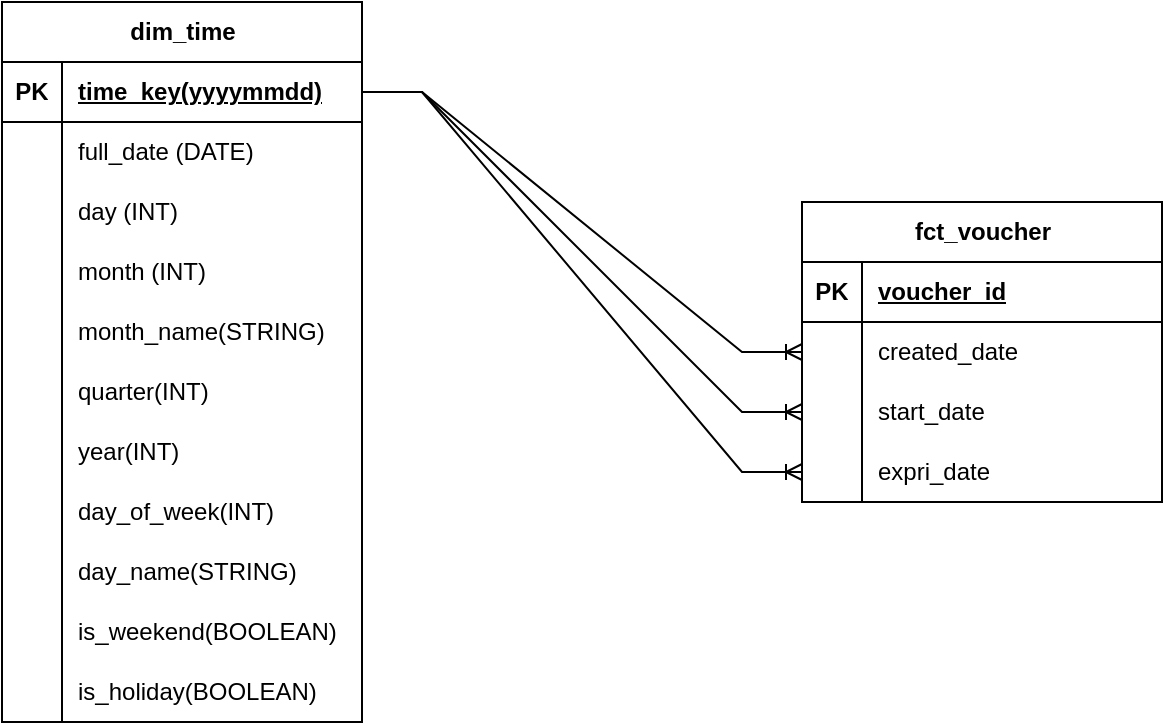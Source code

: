 <mxfile version="26.1.0" pages="2">
  <diagram name="Page-1" id="Cspe1AkHbGi2ShhmWczC">
    <mxGraphModel dx="1164" dy="764" grid="1" gridSize="10" guides="1" tooltips="1" connect="1" arrows="1" fold="1" page="1" pageScale="1" pageWidth="850" pageHeight="1100" math="0" shadow="0">
      <root>
        <mxCell id="0" />
        <mxCell id="1" parent="0" />
        <mxCell id="mG3RWT_7X9QC6i3Jgm54-6" value="dim_time" style="shape=table;startSize=30;container=1;collapsible=1;childLayout=tableLayout;fixedRows=1;rowLines=0;fontStyle=1;align=center;resizeLast=1;html=1;" vertex="1" parent="1">
          <mxGeometry x="150" y="190" width="180" height="360" as="geometry" />
        </mxCell>
        <mxCell id="mG3RWT_7X9QC6i3Jgm54-7" value="" style="shape=tableRow;horizontal=0;startSize=0;swimlaneHead=0;swimlaneBody=0;fillColor=none;collapsible=0;dropTarget=0;points=[[0,0.5],[1,0.5]];portConstraint=eastwest;top=0;left=0;right=0;bottom=1;" vertex="1" parent="mG3RWT_7X9QC6i3Jgm54-6">
          <mxGeometry y="30" width="180" height="30" as="geometry" />
        </mxCell>
        <mxCell id="mG3RWT_7X9QC6i3Jgm54-8" value="PK" style="shape=partialRectangle;connectable=0;fillColor=none;top=0;left=0;bottom=0;right=0;fontStyle=1;overflow=hidden;whiteSpace=wrap;html=1;" vertex="1" parent="mG3RWT_7X9QC6i3Jgm54-7">
          <mxGeometry width="30" height="30" as="geometry">
            <mxRectangle width="30" height="30" as="alternateBounds" />
          </mxGeometry>
        </mxCell>
        <mxCell id="mG3RWT_7X9QC6i3Jgm54-9" value="time_key(yyyymmdd)" style="shape=partialRectangle;connectable=0;fillColor=none;top=0;left=0;bottom=0;right=0;align=left;spacingLeft=6;fontStyle=5;overflow=hidden;whiteSpace=wrap;html=1;" vertex="1" parent="mG3RWT_7X9QC6i3Jgm54-7">
          <mxGeometry x="30" width="150" height="30" as="geometry">
            <mxRectangle width="150" height="30" as="alternateBounds" />
          </mxGeometry>
        </mxCell>
        <mxCell id="mG3RWT_7X9QC6i3Jgm54-10" value="" style="shape=tableRow;horizontal=0;startSize=0;swimlaneHead=0;swimlaneBody=0;fillColor=none;collapsible=0;dropTarget=0;points=[[0,0.5],[1,0.5]];portConstraint=eastwest;top=0;left=0;right=0;bottom=0;" vertex="1" parent="mG3RWT_7X9QC6i3Jgm54-6">
          <mxGeometry y="60" width="180" height="30" as="geometry" />
        </mxCell>
        <mxCell id="mG3RWT_7X9QC6i3Jgm54-11" value="" style="shape=partialRectangle;connectable=0;fillColor=none;top=0;left=0;bottom=0;right=0;editable=1;overflow=hidden;whiteSpace=wrap;html=1;" vertex="1" parent="mG3RWT_7X9QC6i3Jgm54-10">
          <mxGeometry width="30" height="30" as="geometry">
            <mxRectangle width="30" height="30" as="alternateBounds" />
          </mxGeometry>
        </mxCell>
        <mxCell id="mG3RWT_7X9QC6i3Jgm54-12" value="full_date (DATE)" style="shape=partialRectangle;connectable=0;fillColor=none;top=0;left=0;bottom=0;right=0;align=left;spacingLeft=6;overflow=hidden;whiteSpace=wrap;html=1;" vertex="1" parent="mG3RWT_7X9QC6i3Jgm54-10">
          <mxGeometry x="30" width="150" height="30" as="geometry">
            <mxRectangle width="150" height="30" as="alternateBounds" />
          </mxGeometry>
        </mxCell>
        <mxCell id="mG3RWT_7X9QC6i3Jgm54-13" value="" style="shape=tableRow;horizontal=0;startSize=0;swimlaneHead=0;swimlaneBody=0;fillColor=none;collapsible=0;dropTarget=0;points=[[0,0.5],[1,0.5]];portConstraint=eastwest;top=0;left=0;right=0;bottom=0;" vertex="1" parent="mG3RWT_7X9QC6i3Jgm54-6">
          <mxGeometry y="90" width="180" height="30" as="geometry" />
        </mxCell>
        <mxCell id="mG3RWT_7X9QC6i3Jgm54-14" value="" style="shape=partialRectangle;connectable=0;fillColor=none;top=0;left=0;bottom=0;right=0;editable=1;overflow=hidden;whiteSpace=wrap;html=1;" vertex="1" parent="mG3RWT_7X9QC6i3Jgm54-13">
          <mxGeometry width="30" height="30" as="geometry">
            <mxRectangle width="30" height="30" as="alternateBounds" />
          </mxGeometry>
        </mxCell>
        <mxCell id="mG3RWT_7X9QC6i3Jgm54-15" value="day (INT)" style="shape=partialRectangle;connectable=0;fillColor=none;top=0;left=0;bottom=0;right=0;align=left;spacingLeft=6;overflow=hidden;whiteSpace=wrap;html=1;" vertex="1" parent="mG3RWT_7X9QC6i3Jgm54-13">
          <mxGeometry x="30" width="150" height="30" as="geometry">
            <mxRectangle width="150" height="30" as="alternateBounds" />
          </mxGeometry>
        </mxCell>
        <mxCell id="mG3RWT_7X9QC6i3Jgm54-16" value="" style="shape=tableRow;horizontal=0;startSize=0;swimlaneHead=0;swimlaneBody=0;fillColor=none;collapsible=0;dropTarget=0;points=[[0,0.5],[1,0.5]];portConstraint=eastwest;top=0;left=0;right=0;bottom=0;" vertex="1" parent="mG3RWT_7X9QC6i3Jgm54-6">
          <mxGeometry y="120" width="180" height="30" as="geometry" />
        </mxCell>
        <mxCell id="mG3RWT_7X9QC6i3Jgm54-17" value="" style="shape=partialRectangle;connectable=0;fillColor=none;top=0;left=0;bottom=0;right=0;editable=1;overflow=hidden;whiteSpace=wrap;html=1;" vertex="1" parent="mG3RWT_7X9QC6i3Jgm54-16">
          <mxGeometry width="30" height="30" as="geometry">
            <mxRectangle width="30" height="30" as="alternateBounds" />
          </mxGeometry>
        </mxCell>
        <mxCell id="mG3RWT_7X9QC6i3Jgm54-18" value="month (INT)" style="shape=partialRectangle;connectable=0;fillColor=none;top=0;left=0;bottom=0;right=0;align=left;spacingLeft=6;overflow=hidden;whiteSpace=wrap;html=1;" vertex="1" parent="mG3RWT_7X9QC6i3Jgm54-16">
          <mxGeometry x="30" width="150" height="30" as="geometry">
            <mxRectangle width="150" height="30" as="alternateBounds" />
          </mxGeometry>
        </mxCell>
        <mxCell id="mG3RWT_7X9QC6i3Jgm54-19" value="" style="shape=tableRow;horizontal=0;startSize=0;swimlaneHead=0;swimlaneBody=0;fillColor=none;collapsible=0;dropTarget=0;points=[[0,0.5],[1,0.5]];portConstraint=eastwest;top=0;left=0;right=0;bottom=0;" vertex="1" parent="mG3RWT_7X9QC6i3Jgm54-6">
          <mxGeometry y="150" width="180" height="30" as="geometry" />
        </mxCell>
        <mxCell id="mG3RWT_7X9QC6i3Jgm54-20" value="" style="shape=partialRectangle;connectable=0;fillColor=none;top=0;left=0;bottom=0;right=0;editable=1;overflow=hidden;whiteSpace=wrap;html=1;" vertex="1" parent="mG3RWT_7X9QC6i3Jgm54-19">
          <mxGeometry width="30" height="30" as="geometry">
            <mxRectangle width="30" height="30" as="alternateBounds" />
          </mxGeometry>
        </mxCell>
        <mxCell id="mG3RWT_7X9QC6i3Jgm54-21" value="month_name(STRING)" style="shape=partialRectangle;connectable=0;fillColor=none;top=0;left=0;bottom=0;right=0;align=left;spacingLeft=6;overflow=hidden;whiteSpace=wrap;html=1;" vertex="1" parent="mG3RWT_7X9QC6i3Jgm54-19">
          <mxGeometry x="30" width="150" height="30" as="geometry">
            <mxRectangle width="150" height="30" as="alternateBounds" />
          </mxGeometry>
        </mxCell>
        <mxCell id="mG3RWT_7X9QC6i3Jgm54-22" value="" style="shape=tableRow;horizontal=0;startSize=0;swimlaneHead=0;swimlaneBody=0;fillColor=none;collapsible=0;dropTarget=0;points=[[0,0.5],[1,0.5]];portConstraint=eastwest;top=0;left=0;right=0;bottom=0;" vertex="1" parent="mG3RWT_7X9QC6i3Jgm54-6">
          <mxGeometry y="180" width="180" height="30" as="geometry" />
        </mxCell>
        <mxCell id="mG3RWT_7X9QC6i3Jgm54-23" value="" style="shape=partialRectangle;connectable=0;fillColor=none;top=0;left=0;bottom=0;right=0;editable=1;overflow=hidden;whiteSpace=wrap;html=1;" vertex="1" parent="mG3RWT_7X9QC6i3Jgm54-22">
          <mxGeometry width="30" height="30" as="geometry">
            <mxRectangle width="30" height="30" as="alternateBounds" />
          </mxGeometry>
        </mxCell>
        <mxCell id="mG3RWT_7X9QC6i3Jgm54-24" value="quarter(INT)" style="shape=partialRectangle;connectable=0;fillColor=none;top=0;left=0;bottom=0;right=0;align=left;spacingLeft=6;overflow=hidden;whiteSpace=wrap;html=1;" vertex="1" parent="mG3RWT_7X9QC6i3Jgm54-22">
          <mxGeometry x="30" width="150" height="30" as="geometry">
            <mxRectangle width="150" height="30" as="alternateBounds" />
          </mxGeometry>
        </mxCell>
        <mxCell id="mG3RWT_7X9QC6i3Jgm54-25" value="" style="shape=tableRow;horizontal=0;startSize=0;swimlaneHead=0;swimlaneBody=0;fillColor=none;collapsible=0;dropTarget=0;points=[[0,0.5],[1,0.5]];portConstraint=eastwest;top=0;left=0;right=0;bottom=0;" vertex="1" parent="mG3RWT_7X9QC6i3Jgm54-6">
          <mxGeometry y="210" width="180" height="30" as="geometry" />
        </mxCell>
        <mxCell id="mG3RWT_7X9QC6i3Jgm54-26" value="" style="shape=partialRectangle;connectable=0;fillColor=none;top=0;left=0;bottom=0;right=0;editable=1;overflow=hidden;whiteSpace=wrap;html=1;" vertex="1" parent="mG3RWT_7X9QC6i3Jgm54-25">
          <mxGeometry width="30" height="30" as="geometry">
            <mxRectangle width="30" height="30" as="alternateBounds" />
          </mxGeometry>
        </mxCell>
        <mxCell id="mG3RWT_7X9QC6i3Jgm54-27" value="year(INT)" style="shape=partialRectangle;connectable=0;fillColor=none;top=0;left=0;bottom=0;right=0;align=left;spacingLeft=6;overflow=hidden;whiteSpace=wrap;html=1;" vertex="1" parent="mG3RWT_7X9QC6i3Jgm54-25">
          <mxGeometry x="30" width="150" height="30" as="geometry">
            <mxRectangle width="150" height="30" as="alternateBounds" />
          </mxGeometry>
        </mxCell>
        <mxCell id="mG3RWT_7X9QC6i3Jgm54-28" value="" style="shape=tableRow;horizontal=0;startSize=0;swimlaneHead=0;swimlaneBody=0;fillColor=none;collapsible=0;dropTarget=0;points=[[0,0.5],[1,0.5]];portConstraint=eastwest;top=0;left=0;right=0;bottom=0;" vertex="1" parent="mG3RWT_7X9QC6i3Jgm54-6">
          <mxGeometry y="240" width="180" height="30" as="geometry" />
        </mxCell>
        <mxCell id="mG3RWT_7X9QC6i3Jgm54-29" value="" style="shape=partialRectangle;connectable=0;fillColor=none;top=0;left=0;bottom=0;right=0;editable=1;overflow=hidden;whiteSpace=wrap;html=1;" vertex="1" parent="mG3RWT_7X9QC6i3Jgm54-28">
          <mxGeometry width="30" height="30" as="geometry">
            <mxRectangle width="30" height="30" as="alternateBounds" />
          </mxGeometry>
        </mxCell>
        <mxCell id="mG3RWT_7X9QC6i3Jgm54-30" value="day_of_week(INT)" style="shape=partialRectangle;connectable=0;fillColor=none;top=0;left=0;bottom=0;right=0;align=left;spacingLeft=6;overflow=hidden;whiteSpace=wrap;html=1;" vertex="1" parent="mG3RWT_7X9QC6i3Jgm54-28">
          <mxGeometry x="30" width="150" height="30" as="geometry">
            <mxRectangle width="150" height="30" as="alternateBounds" />
          </mxGeometry>
        </mxCell>
        <mxCell id="mG3RWT_7X9QC6i3Jgm54-31" value="" style="shape=tableRow;horizontal=0;startSize=0;swimlaneHead=0;swimlaneBody=0;fillColor=none;collapsible=0;dropTarget=0;points=[[0,0.5],[1,0.5]];portConstraint=eastwest;top=0;left=0;right=0;bottom=0;" vertex="1" parent="mG3RWT_7X9QC6i3Jgm54-6">
          <mxGeometry y="270" width="180" height="30" as="geometry" />
        </mxCell>
        <mxCell id="mG3RWT_7X9QC6i3Jgm54-32" value="" style="shape=partialRectangle;connectable=0;fillColor=none;top=0;left=0;bottom=0;right=0;editable=1;overflow=hidden;whiteSpace=wrap;html=1;" vertex="1" parent="mG3RWT_7X9QC6i3Jgm54-31">
          <mxGeometry width="30" height="30" as="geometry">
            <mxRectangle width="30" height="30" as="alternateBounds" />
          </mxGeometry>
        </mxCell>
        <mxCell id="mG3RWT_7X9QC6i3Jgm54-33" value="day_name(STRING)" style="shape=partialRectangle;connectable=0;fillColor=none;top=0;left=0;bottom=0;right=0;align=left;spacingLeft=6;overflow=hidden;whiteSpace=wrap;html=1;" vertex="1" parent="mG3RWT_7X9QC6i3Jgm54-31">
          <mxGeometry x="30" width="150" height="30" as="geometry">
            <mxRectangle width="150" height="30" as="alternateBounds" />
          </mxGeometry>
        </mxCell>
        <mxCell id="mG3RWT_7X9QC6i3Jgm54-34" value="" style="shape=tableRow;horizontal=0;startSize=0;swimlaneHead=0;swimlaneBody=0;fillColor=none;collapsible=0;dropTarget=0;points=[[0,0.5],[1,0.5]];portConstraint=eastwest;top=0;left=0;right=0;bottom=0;" vertex="1" parent="mG3RWT_7X9QC6i3Jgm54-6">
          <mxGeometry y="300" width="180" height="30" as="geometry" />
        </mxCell>
        <mxCell id="mG3RWT_7X9QC6i3Jgm54-35" value="" style="shape=partialRectangle;connectable=0;fillColor=none;top=0;left=0;bottom=0;right=0;editable=1;overflow=hidden;whiteSpace=wrap;html=1;" vertex="1" parent="mG3RWT_7X9QC6i3Jgm54-34">
          <mxGeometry width="30" height="30" as="geometry">
            <mxRectangle width="30" height="30" as="alternateBounds" />
          </mxGeometry>
        </mxCell>
        <mxCell id="mG3RWT_7X9QC6i3Jgm54-36" value="is_weekend(BOOLEAN)" style="shape=partialRectangle;connectable=0;fillColor=none;top=0;left=0;bottom=0;right=0;align=left;spacingLeft=6;overflow=hidden;whiteSpace=wrap;html=1;" vertex="1" parent="mG3RWT_7X9QC6i3Jgm54-34">
          <mxGeometry x="30" width="150" height="30" as="geometry">
            <mxRectangle width="150" height="30" as="alternateBounds" />
          </mxGeometry>
        </mxCell>
        <mxCell id="mG3RWT_7X9QC6i3Jgm54-37" value="" style="shape=tableRow;horizontal=0;startSize=0;swimlaneHead=0;swimlaneBody=0;fillColor=none;collapsible=0;dropTarget=0;points=[[0,0.5],[1,0.5]];portConstraint=eastwest;top=0;left=0;right=0;bottom=0;" vertex="1" parent="mG3RWT_7X9QC6i3Jgm54-6">
          <mxGeometry y="330" width="180" height="30" as="geometry" />
        </mxCell>
        <mxCell id="mG3RWT_7X9QC6i3Jgm54-38" value="" style="shape=partialRectangle;connectable=0;fillColor=none;top=0;left=0;bottom=0;right=0;editable=1;overflow=hidden;whiteSpace=wrap;html=1;" vertex="1" parent="mG3RWT_7X9QC6i3Jgm54-37">
          <mxGeometry width="30" height="30" as="geometry">
            <mxRectangle width="30" height="30" as="alternateBounds" />
          </mxGeometry>
        </mxCell>
        <mxCell id="mG3RWT_7X9QC6i3Jgm54-39" value="is_holiday(BOOLEAN)" style="shape=partialRectangle;connectable=0;fillColor=none;top=0;left=0;bottom=0;right=0;align=left;spacingLeft=6;overflow=hidden;whiteSpace=wrap;html=1;" vertex="1" parent="mG3RWT_7X9QC6i3Jgm54-37">
          <mxGeometry x="30" width="150" height="30" as="geometry">
            <mxRectangle width="150" height="30" as="alternateBounds" />
          </mxGeometry>
        </mxCell>
        <mxCell id="mG3RWT_7X9QC6i3Jgm54-40" value="fct_voucher" style="shape=table;startSize=30;container=1;collapsible=1;childLayout=tableLayout;fixedRows=1;rowLines=0;fontStyle=1;align=center;resizeLast=1;html=1;" vertex="1" parent="1">
          <mxGeometry x="550" y="290" width="180" height="150" as="geometry" />
        </mxCell>
        <mxCell id="mG3RWT_7X9QC6i3Jgm54-41" value="" style="shape=tableRow;horizontal=0;startSize=0;swimlaneHead=0;swimlaneBody=0;fillColor=none;collapsible=0;dropTarget=0;points=[[0,0.5],[1,0.5]];portConstraint=eastwest;top=0;left=0;right=0;bottom=1;" vertex="1" parent="mG3RWT_7X9QC6i3Jgm54-40">
          <mxGeometry y="30" width="180" height="30" as="geometry" />
        </mxCell>
        <mxCell id="mG3RWT_7X9QC6i3Jgm54-42" value="PK" style="shape=partialRectangle;connectable=0;fillColor=none;top=0;left=0;bottom=0;right=0;fontStyle=1;overflow=hidden;whiteSpace=wrap;html=1;" vertex="1" parent="mG3RWT_7X9QC6i3Jgm54-41">
          <mxGeometry width="30" height="30" as="geometry">
            <mxRectangle width="30" height="30" as="alternateBounds" />
          </mxGeometry>
        </mxCell>
        <mxCell id="mG3RWT_7X9QC6i3Jgm54-43" value="voucher_id" style="shape=partialRectangle;connectable=0;fillColor=none;top=0;left=0;bottom=0;right=0;align=left;spacingLeft=6;fontStyle=5;overflow=hidden;whiteSpace=wrap;html=1;" vertex="1" parent="mG3RWT_7X9QC6i3Jgm54-41">
          <mxGeometry x="30" width="150" height="30" as="geometry">
            <mxRectangle width="150" height="30" as="alternateBounds" />
          </mxGeometry>
        </mxCell>
        <mxCell id="mG3RWT_7X9QC6i3Jgm54-44" value="" style="shape=tableRow;horizontal=0;startSize=0;swimlaneHead=0;swimlaneBody=0;fillColor=none;collapsible=0;dropTarget=0;points=[[0,0.5],[1,0.5]];portConstraint=eastwest;top=0;left=0;right=0;bottom=0;" vertex="1" parent="mG3RWT_7X9QC6i3Jgm54-40">
          <mxGeometry y="60" width="180" height="30" as="geometry" />
        </mxCell>
        <mxCell id="mG3RWT_7X9QC6i3Jgm54-45" value="" style="shape=partialRectangle;connectable=0;fillColor=none;top=0;left=0;bottom=0;right=0;editable=1;overflow=hidden;whiteSpace=wrap;html=1;" vertex="1" parent="mG3RWT_7X9QC6i3Jgm54-44">
          <mxGeometry width="30" height="30" as="geometry">
            <mxRectangle width="30" height="30" as="alternateBounds" />
          </mxGeometry>
        </mxCell>
        <mxCell id="mG3RWT_7X9QC6i3Jgm54-46" value="created_date" style="shape=partialRectangle;connectable=0;fillColor=none;top=0;left=0;bottom=0;right=0;align=left;spacingLeft=6;overflow=hidden;whiteSpace=wrap;html=1;" vertex="1" parent="mG3RWT_7X9QC6i3Jgm54-44">
          <mxGeometry x="30" width="150" height="30" as="geometry">
            <mxRectangle width="150" height="30" as="alternateBounds" />
          </mxGeometry>
        </mxCell>
        <mxCell id="mG3RWT_7X9QC6i3Jgm54-47" value="" style="shape=tableRow;horizontal=0;startSize=0;swimlaneHead=0;swimlaneBody=0;fillColor=none;collapsible=0;dropTarget=0;points=[[0,0.5],[1,0.5]];portConstraint=eastwest;top=0;left=0;right=0;bottom=0;" vertex="1" parent="mG3RWT_7X9QC6i3Jgm54-40">
          <mxGeometry y="90" width="180" height="30" as="geometry" />
        </mxCell>
        <mxCell id="mG3RWT_7X9QC6i3Jgm54-48" value="" style="shape=partialRectangle;connectable=0;fillColor=none;top=0;left=0;bottom=0;right=0;editable=1;overflow=hidden;whiteSpace=wrap;html=1;" vertex="1" parent="mG3RWT_7X9QC6i3Jgm54-47">
          <mxGeometry width="30" height="30" as="geometry">
            <mxRectangle width="30" height="30" as="alternateBounds" />
          </mxGeometry>
        </mxCell>
        <mxCell id="mG3RWT_7X9QC6i3Jgm54-49" value="start_date" style="shape=partialRectangle;connectable=0;fillColor=none;top=0;left=0;bottom=0;right=0;align=left;spacingLeft=6;overflow=hidden;whiteSpace=wrap;html=1;" vertex="1" parent="mG3RWT_7X9QC6i3Jgm54-47">
          <mxGeometry x="30" width="150" height="30" as="geometry">
            <mxRectangle width="150" height="30" as="alternateBounds" />
          </mxGeometry>
        </mxCell>
        <mxCell id="mG3RWT_7X9QC6i3Jgm54-50" value="" style="shape=tableRow;horizontal=0;startSize=0;swimlaneHead=0;swimlaneBody=0;fillColor=none;collapsible=0;dropTarget=0;points=[[0,0.5],[1,0.5]];portConstraint=eastwest;top=0;left=0;right=0;bottom=0;" vertex="1" parent="mG3RWT_7X9QC6i3Jgm54-40">
          <mxGeometry y="120" width="180" height="30" as="geometry" />
        </mxCell>
        <mxCell id="mG3RWT_7X9QC6i3Jgm54-51" value="" style="shape=partialRectangle;connectable=0;fillColor=none;top=0;left=0;bottom=0;right=0;editable=1;overflow=hidden;whiteSpace=wrap;html=1;" vertex="1" parent="mG3RWT_7X9QC6i3Jgm54-50">
          <mxGeometry width="30" height="30" as="geometry">
            <mxRectangle width="30" height="30" as="alternateBounds" />
          </mxGeometry>
        </mxCell>
        <mxCell id="mG3RWT_7X9QC6i3Jgm54-52" value="expri_date" style="shape=partialRectangle;connectable=0;fillColor=none;top=0;left=0;bottom=0;right=0;align=left;spacingLeft=6;overflow=hidden;whiteSpace=wrap;html=1;" vertex="1" parent="mG3RWT_7X9QC6i3Jgm54-50">
          <mxGeometry x="30" width="150" height="30" as="geometry">
            <mxRectangle width="150" height="30" as="alternateBounds" />
          </mxGeometry>
        </mxCell>
        <mxCell id="_xgVpA4a32zQclH1yfJM-1" value="" style="edgeStyle=entityRelationEdgeStyle;fontSize=12;html=1;endArrow=ERoneToMany;rounded=0;" edge="1" parent="1" source="mG3RWT_7X9QC6i3Jgm54-7" target="mG3RWT_7X9QC6i3Jgm54-44">
          <mxGeometry width="100" height="100" relative="1" as="geometry">
            <mxPoint x="470" y="540" as="sourcePoint" />
            <mxPoint x="570" y="440" as="targetPoint" />
          </mxGeometry>
        </mxCell>
        <mxCell id="_xgVpA4a32zQclH1yfJM-2" value="" style="edgeStyle=entityRelationEdgeStyle;fontSize=12;html=1;endArrow=ERoneToMany;rounded=0;exitX=1;exitY=0.5;exitDx=0;exitDy=0;" edge="1" parent="1" source="mG3RWT_7X9QC6i3Jgm54-7" target="mG3RWT_7X9QC6i3Jgm54-47">
          <mxGeometry width="100" height="100" relative="1" as="geometry">
            <mxPoint x="340" y="245" as="sourcePoint" />
            <mxPoint x="560" y="375" as="targetPoint" />
          </mxGeometry>
        </mxCell>
        <mxCell id="_xgVpA4a32zQclH1yfJM-3" value="" style="edgeStyle=entityRelationEdgeStyle;fontSize=12;html=1;endArrow=ERoneToMany;rounded=0;" edge="1" parent="1" source="mG3RWT_7X9QC6i3Jgm54-7" target="mG3RWT_7X9QC6i3Jgm54-50">
          <mxGeometry width="100" height="100" relative="1" as="geometry">
            <mxPoint x="340" y="245" as="sourcePoint" />
            <mxPoint x="560" y="405" as="targetPoint" />
          </mxGeometry>
        </mxCell>
      </root>
    </mxGraphModel>
  </diagram>
  <diagram id="cHQH-nt98UMEg_PqFAtY" name="merterial">
    <mxGraphModel dx="1688" dy="1108" grid="1" gridSize="10" guides="1" tooltips="1" connect="1" arrows="1" fold="1" page="1" pageScale="1" pageWidth="850" pageHeight="1100" math="0" shadow="0">
      <root>
        <mxCell id="0" />
        <mxCell id="1" parent="0" />
        <mxCell id="cyuzynNGHI7ih3ufU8hV-1" value="Column Name&#x9;Data Type&#x9;Description&#xa;time_key&#x9;INT (PK)&#x9;Khóa chính dạng số (YYYYMMDD)&#xa;full_date&#x9;DATE&#x9;Ngày đầy đủ&#xa;day&#x9;INT&#x9;Ngày trong tháng (1-31)&#xa;month&#x9;INT&#x9;Tháng (1-12)&#xa;month_name&#x9;VARCHAR&#x9;Tên tháng (January, February,...)&#xa;quarter&#x9;INT&#x9;Quý (1-4)&#xa;year&#x9;INT&#x9;Năm&#xa;day_of_week&#x9;INT&#x9;Thứ trong tuần (1 = Monday, ..., 7 = Sunday)&#xa;day_name&#x9;VARCHAR&#x9;Tên thứ (Monday, Tuesday, ...)&#xa;is_weekend&#x9;BOOLEAN&#x9;Có phải cuối tuần không? (True/False)&#xa;is_holiday&#x9;BOOLEAN&#x9;Có phải ngày nghỉ lễ không? (True/False)" style="text;whiteSpace=wrap;html=1;" vertex="1" parent="1">
          <mxGeometry x="80" y="630" width="370" height="200" as="geometry" />
        </mxCell>
      </root>
    </mxGraphModel>
  </diagram>
</mxfile>
